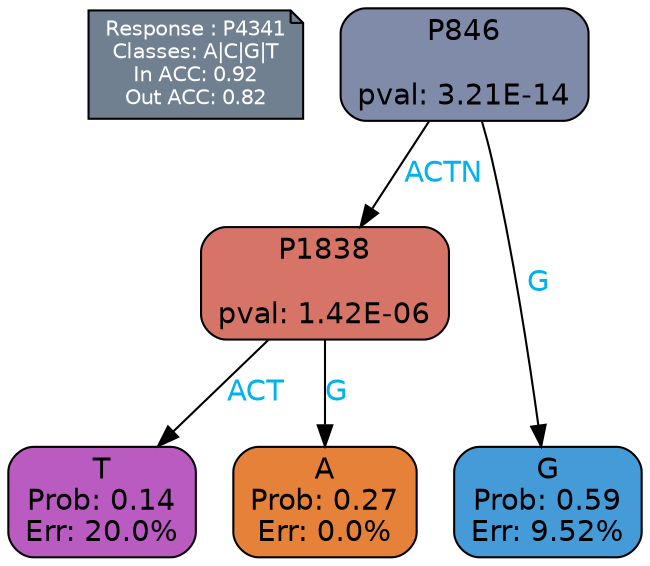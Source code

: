 digraph Tree {
node [shape=box, style="filled, rounded", color="black", fontname=helvetica] ;
graph [ranksep=equally, splines=polylines, bgcolor=transparent, dpi=600] ;
edge [fontname=helvetica] ;
LEGEND [label="Response : P4341
Classes: A|C|G|T
In ACC: 0.92
Out ACC: 0.82
",shape=note,align=left,style=filled,fillcolor="slategray",fontcolor="white",fontsize=10];1 [label="P846

pval: 3.21E-14", fillcolor="#808baa"] ;
2 [label="P1838

pval: 1.42E-06", fillcolor="#d67468"] ;
3 [label="T
Prob: 0.14
Err: 20.0%", fillcolor="#ba5bc2"] ;
4 [label="A
Prob: 0.27
Err: 0.0%", fillcolor="#e58139"] ;
5 [label="G
Prob: 0.59
Err: 9.52%", fillcolor="#459bd8"] ;
1 -> 2 [label="ACTN",fontcolor=deepskyblue2] ;
1 -> 5 [label="G",fontcolor=deepskyblue2] ;
2 -> 3 [label="ACT",fontcolor=deepskyblue2] ;
2 -> 4 [label="G",fontcolor=deepskyblue2] ;
{rank = same; 3;4;5;}{rank = same; LEGEND;1;}}